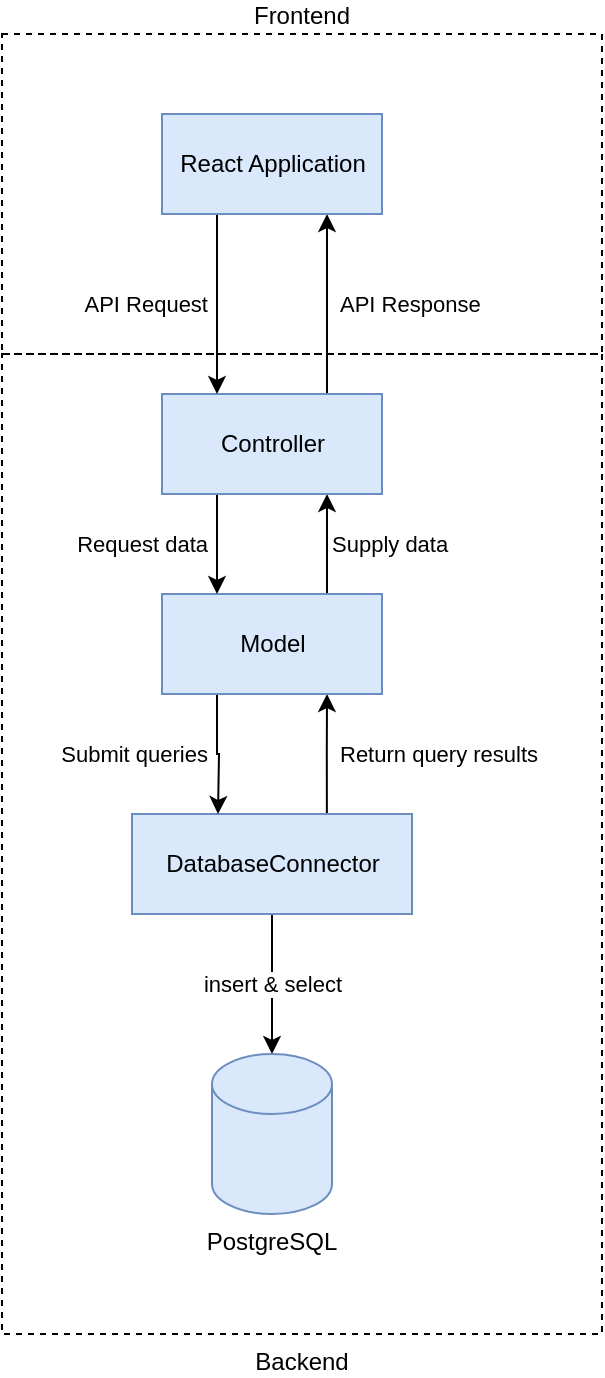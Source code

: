 <mxfile version="16.0.0" type="device"><diagram id="U23i96nfmPrt5nIG33CL" name="Page-1"><mxGraphModel dx="1550" dy="867" grid="1" gridSize="10" guides="1" tooltips="1" connect="1" arrows="1" fold="1" page="1" pageScale="1" pageWidth="827" pageHeight="1169" math="0" shadow="0"><root><mxCell id="0"/><mxCell id="1" parent="0"/><mxCell id="XQ_qmhwSwGKJPb0HVF8_-25" value="Frontend" style="rounded=0;whiteSpace=wrap;html=1;fillColor=none;labelPosition=center;verticalLabelPosition=top;align=center;verticalAlign=bottom;dashed=1;" vertex="1" parent="1"><mxGeometry x="40" y="40" width="300" height="160" as="geometry"/></mxCell><mxCell id="XQ_qmhwSwGKJPb0HVF8_-24" value="Backend" style="rounded=0;whiteSpace=wrap;html=1;fillColor=none;labelPosition=center;verticalLabelPosition=bottom;align=center;verticalAlign=top;dashed=1;" vertex="1" parent="1"><mxGeometry x="40" y="200" width="300" height="490" as="geometry"/></mxCell><mxCell id="XQ_qmhwSwGKJPb0HVF8_-19" value="insert &amp;amp; select" style="edgeStyle=orthogonalEdgeStyle;rounded=0;orthogonalLoop=1;jettySize=auto;html=1;" edge="1" parent="1" source="XQ_qmhwSwGKJPb0HVF8_-7" target="XQ_qmhwSwGKJPb0HVF8_-8"><mxGeometry relative="1" as="geometry"/></mxCell><mxCell id="XQ_qmhwSwGKJPb0HVF8_-21" value="Return query results" style="edgeStyle=orthogonalEdgeStyle;rounded=0;orthogonalLoop=1;jettySize=auto;html=1;labelPosition=right;verticalLabelPosition=middle;align=left;verticalAlign=middle;exitX=0.696;exitY=-0.004;exitDx=0;exitDy=0;entryX=0.75;entryY=1;entryDx=0;entryDy=0;startSize=6;exitPerimeter=0;spacing=6;" edge="1" parent="1" source="XQ_qmhwSwGKJPb0HVF8_-7" target="XQ_qmhwSwGKJPb0HVF8_-10"><mxGeometry relative="1" as="geometry"/></mxCell><mxCell id="XQ_qmhwSwGKJPb0HVF8_-7" value="DatabaseConnector" style="html=1;fillColor=#dae8fc;strokeColor=#6c8ebf;" vertex="1" parent="1"><mxGeometry x="105" y="430" width="140" height="50" as="geometry"/></mxCell><mxCell id="XQ_qmhwSwGKJPb0HVF8_-8" value="PostgreSQL" style="shape=cylinder3;whiteSpace=wrap;html=1;boundedLbl=1;backgroundOutline=1;size=15;labelPosition=center;verticalLabelPosition=bottom;align=center;verticalAlign=top;fillColor=#dae8fc;strokeColor=#6c8ebf;" vertex="1" parent="1"><mxGeometry x="145" y="550" width="60" height="80" as="geometry"/></mxCell><mxCell id="XQ_qmhwSwGKJPb0HVF8_-18" value="Supply data" style="edgeStyle=orthogonalEdgeStyle;rounded=0;orthogonalLoop=1;jettySize=auto;html=1;entryX=0.75;entryY=1;entryDx=0;entryDy=0;exitX=0.75;exitY=0;exitDx=0;exitDy=0;labelPosition=right;verticalLabelPosition=middle;align=left;verticalAlign=middle;" edge="1" parent="1" source="XQ_qmhwSwGKJPb0HVF8_-10" target="XQ_qmhwSwGKJPb0HVF8_-11"><mxGeometry relative="1" as="geometry"/></mxCell><mxCell id="XQ_qmhwSwGKJPb0HVF8_-20" value="Submit queries" style="edgeStyle=orthogonalEdgeStyle;rounded=0;orthogonalLoop=1;jettySize=auto;html=1;exitX=0.25;exitY=1;exitDx=0;exitDy=0;labelPosition=left;verticalLabelPosition=middle;align=right;verticalAlign=middle;spacing=6;" edge="1" parent="1" source="XQ_qmhwSwGKJPb0HVF8_-10"><mxGeometry relative="1" as="geometry"><mxPoint x="148" y="430" as="targetPoint"/></mxGeometry></mxCell><mxCell id="XQ_qmhwSwGKJPb0HVF8_-10" value="Model" style="html=1;fillColor=#dae8fc;strokeColor=#6c8ebf;" vertex="1" parent="1"><mxGeometry x="120" y="320" width="110" height="50" as="geometry"/></mxCell><mxCell id="XQ_qmhwSwGKJPb0HVF8_-15" value="API Response" style="edgeStyle=orthogonalEdgeStyle;rounded=0;orthogonalLoop=1;jettySize=auto;html=1;exitX=0.75;exitY=0;exitDx=0;exitDy=0;entryX=0.75;entryY=1;entryDx=0;entryDy=0;labelPosition=right;verticalLabelPosition=middle;align=left;verticalAlign=middle;spacing=6;" edge="1" parent="1" source="XQ_qmhwSwGKJPb0HVF8_-11" target="XQ_qmhwSwGKJPb0HVF8_-13"><mxGeometry relative="1" as="geometry"/></mxCell><mxCell id="XQ_qmhwSwGKJPb0HVF8_-17" value="Request data" style="edgeStyle=orthogonalEdgeStyle;rounded=0;orthogonalLoop=1;jettySize=auto;html=1;exitX=0.25;exitY=1;exitDx=0;exitDy=0;entryX=0.25;entryY=0;entryDx=0;entryDy=0;labelPosition=left;verticalLabelPosition=middle;align=right;verticalAlign=middle;spacing=6;" edge="1" parent="1" source="XQ_qmhwSwGKJPb0HVF8_-11" target="XQ_qmhwSwGKJPb0HVF8_-10"><mxGeometry relative="1" as="geometry"/></mxCell><mxCell id="XQ_qmhwSwGKJPb0HVF8_-11" value="Controller" style="html=1;fillColor=#dae8fc;strokeColor=#6c8ebf;" vertex="1" parent="1"><mxGeometry x="120" y="220" width="110" height="50" as="geometry"/></mxCell><mxCell id="XQ_qmhwSwGKJPb0HVF8_-16" value="API Request" style="edgeStyle=orthogonalEdgeStyle;rounded=0;orthogonalLoop=1;jettySize=auto;html=1;labelPosition=left;verticalLabelPosition=middle;align=right;verticalAlign=middle;exitX=0.25;exitY=1;exitDx=0;exitDy=0;entryX=0.25;entryY=0;entryDx=0;entryDy=0;spacing=6;" edge="1" parent="1" source="XQ_qmhwSwGKJPb0HVF8_-13" target="XQ_qmhwSwGKJPb0HVF8_-11"><mxGeometry relative="1" as="geometry"/></mxCell><mxCell id="XQ_qmhwSwGKJPb0HVF8_-13" value="React Application" style="html=1;fillColor=#dae8fc;strokeColor=#6c8ebf;" vertex="1" parent="1"><mxGeometry x="120" y="80" width="110" height="50" as="geometry"/></mxCell></root></mxGraphModel></diagram></mxfile>